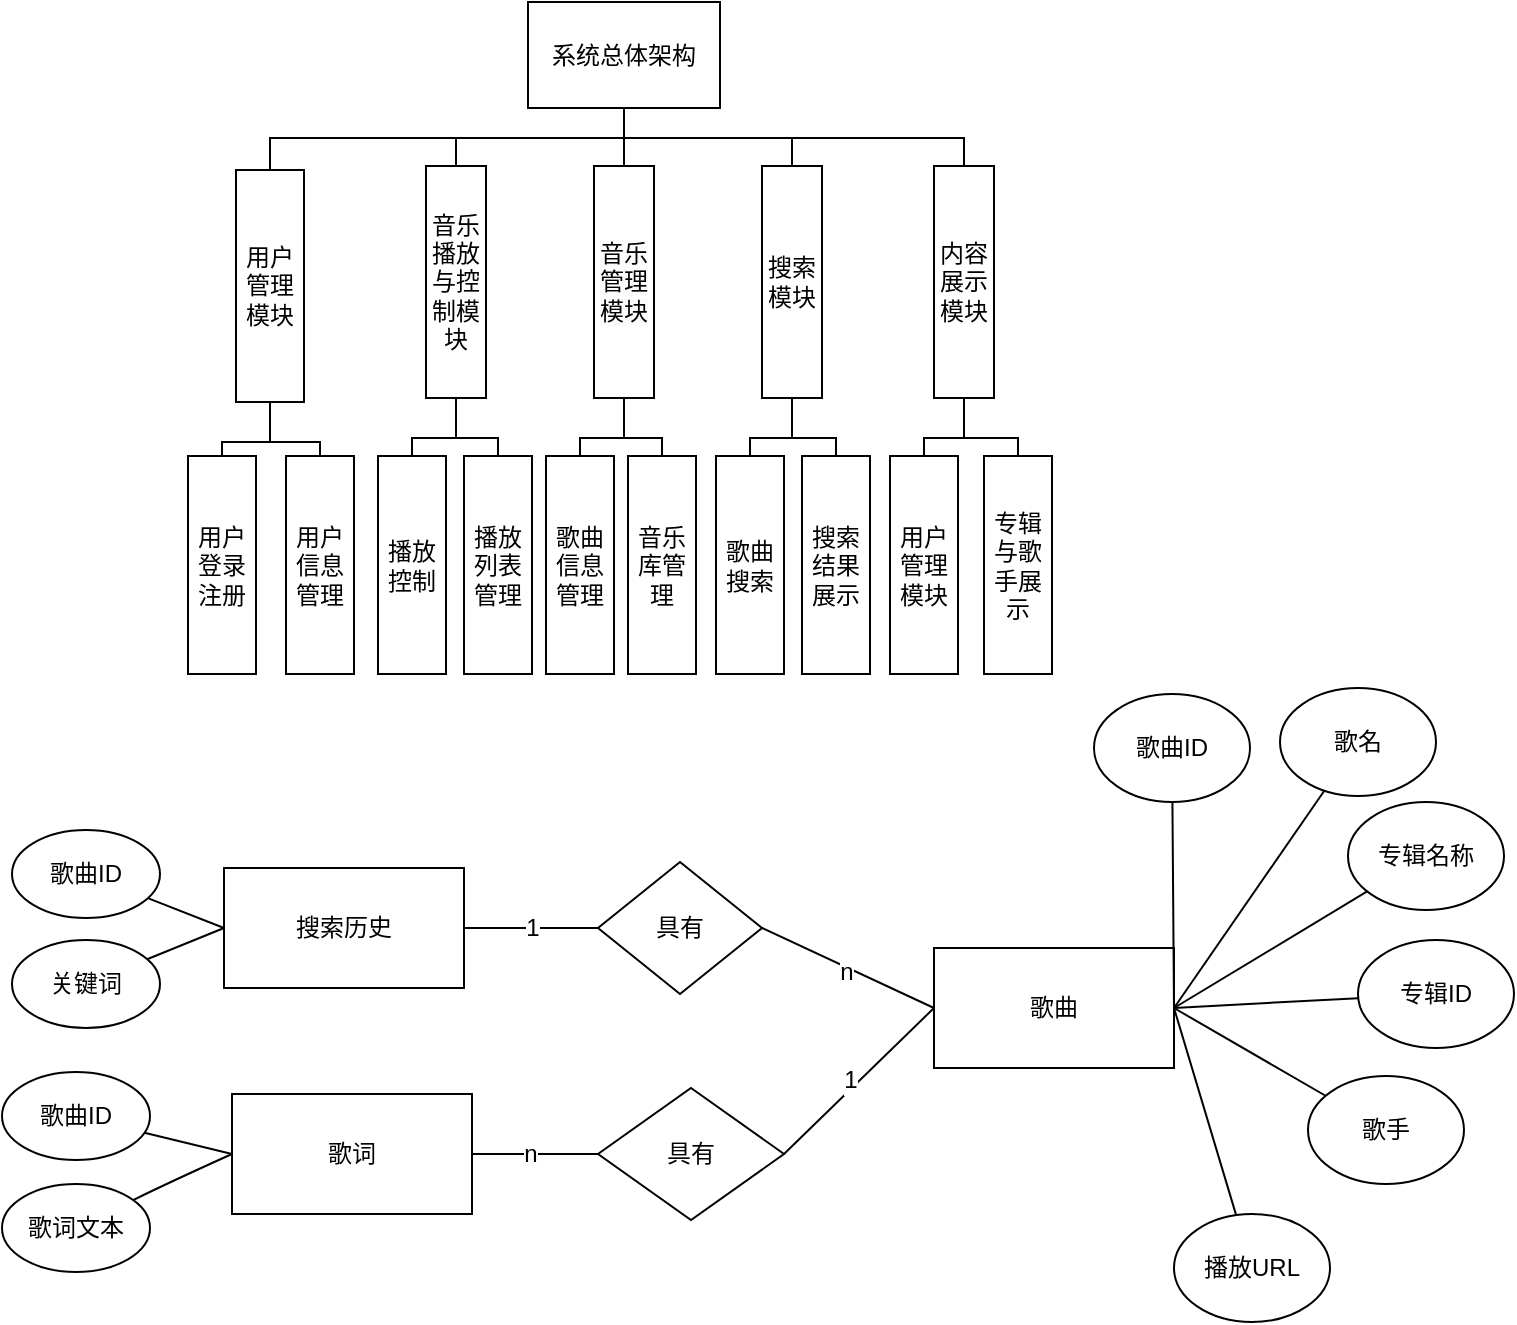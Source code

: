 <mxfile version="25.0.3">
  <diagram name="第 1 页" id="NON8Rd3GJQy8wurd_1fi">
    <mxGraphModel dx="1434" dy="761" grid="0" gridSize="10" guides="1" tooltips="1" connect="1" arrows="1" fold="1" page="1" pageScale="1" pageWidth="827" pageHeight="1169" math="0" shadow="0">
      <root>
        <mxCell id="0" />
        <mxCell id="1" parent="0" />
        <mxCell id="KrSaHH1jqZ6SmSRAGp3e-33" value="" style="edgeStyle=orthogonalEdgeStyle;rounded=0;orthogonalLoop=1;jettySize=auto;html=1;endArrow=none;endFill=0;" edge="1" parent="1" source="JlHSlP3Qjkk1ZIU8IoEL-1" target="KrSaHH1jqZ6SmSRAGp3e-5">
          <mxGeometry relative="1" as="geometry" />
        </mxCell>
        <mxCell id="KrSaHH1jqZ6SmSRAGp3e-34" style="edgeStyle=orthogonalEdgeStyle;rounded=0;orthogonalLoop=1;jettySize=auto;html=1;entryX=0.75;entryY=0;entryDx=0;entryDy=0;endArrow=none;endFill=0;" edge="1" parent="1" source="JlHSlP3Qjkk1ZIU8IoEL-1" target="KrSaHH1jqZ6SmSRAGp3e-4">
          <mxGeometry relative="1" as="geometry">
            <Array as="points">
              <mxPoint x="378" y="428" />
              <mxPoint x="462" y="428" />
              <mxPoint x="462" y="442" />
            </Array>
          </mxGeometry>
        </mxCell>
        <mxCell id="KrSaHH1jqZ6SmSRAGp3e-35" style="edgeStyle=orthogonalEdgeStyle;rounded=0;orthogonalLoop=1;jettySize=auto;html=1;endArrow=none;endFill=0;" edge="1" parent="1" source="JlHSlP3Qjkk1ZIU8IoEL-1" target="KrSaHH1jqZ6SmSRAGp3e-3">
          <mxGeometry relative="1" as="geometry">
            <Array as="points">
              <mxPoint x="378" y="428" />
              <mxPoint x="548" y="428" />
            </Array>
          </mxGeometry>
        </mxCell>
        <mxCell id="KrSaHH1jqZ6SmSRAGp3e-36" style="edgeStyle=orthogonalEdgeStyle;rounded=0;orthogonalLoop=1;jettySize=auto;html=1;endArrow=none;endFill=0;" edge="1" parent="1" source="JlHSlP3Qjkk1ZIU8IoEL-1" target="JlHSlP3Qjkk1ZIU8IoEL-2">
          <mxGeometry relative="1" as="geometry">
            <Array as="points">
              <mxPoint x="378" y="428" />
              <mxPoint x="201" y="428" />
            </Array>
          </mxGeometry>
        </mxCell>
        <mxCell id="KrSaHH1jqZ6SmSRAGp3e-37" style="edgeStyle=orthogonalEdgeStyle;rounded=0;orthogonalLoop=1;jettySize=auto;html=1;entryX=0.5;entryY=0;entryDx=0;entryDy=0;endArrow=none;endFill=0;" edge="1" parent="1" source="JlHSlP3Qjkk1ZIU8IoEL-1" target="JlHSlP3Qjkk1ZIU8IoEL-3">
          <mxGeometry relative="1" as="geometry">
            <Array as="points">
              <mxPoint x="378" y="428" />
              <mxPoint x="294" y="428" />
            </Array>
          </mxGeometry>
        </mxCell>
        <mxCell id="JlHSlP3Qjkk1ZIU8IoEL-1" value="系统总体架构" style="rounded=0;whiteSpace=wrap;html=1;" parent="1" vertex="1">
          <mxGeometry x="330" y="360" width="96" height="53" as="geometry" />
        </mxCell>
        <mxCell id="KrSaHH1jqZ6SmSRAGp3e-20" style="edgeStyle=orthogonalEdgeStyle;rounded=0;orthogonalLoop=1;jettySize=auto;html=1;endArrow=none;endFill=0;" edge="1" parent="1" source="JlHSlP3Qjkk1ZIU8IoEL-2" target="KrSaHH1jqZ6SmSRAGp3e-8">
          <mxGeometry relative="1" as="geometry" />
        </mxCell>
        <mxCell id="KrSaHH1jqZ6SmSRAGp3e-22" style="edgeStyle=orthogonalEdgeStyle;rounded=0;orthogonalLoop=1;jettySize=auto;html=1;endArrow=none;endFill=0;" edge="1" parent="1" source="JlHSlP3Qjkk1ZIU8IoEL-2" target="KrSaHH1jqZ6SmSRAGp3e-16">
          <mxGeometry relative="1" as="geometry" />
        </mxCell>
        <mxCell id="JlHSlP3Qjkk1ZIU8IoEL-2" value="用户管理模块" style="rounded=0;whiteSpace=wrap;html=1;" parent="1" vertex="1">
          <mxGeometry x="184" y="444" width="34" height="116" as="geometry" />
        </mxCell>
        <mxCell id="KrSaHH1jqZ6SmSRAGp3e-23" style="edgeStyle=orthogonalEdgeStyle;rounded=0;orthogonalLoop=1;jettySize=auto;html=1;endArrow=none;endFill=0;" edge="1" parent="1" source="JlHSlP3Qjkk1ZIU8IoEL-3" target="KrSaHH1jqZ6SmSRAGp3e-15">
          <mxGeometry relative="1" as="geometry" />
        </mxCell>
        <mxCell id="KrSaHH1jqZ6SmSRAGp3e-24" style="edgeStyle=orthogonalEdgeStyle;rounded=0;orthogonalLoop=1;jettySize=auto;html=1;endArrow=none;endFill=0;" edge="1" parent="1" source="JlHSlP3Qjkk1ZIU8IoEL-3" target="KrSaHH1jqZ6SmSRAGp3e-13">
          <mxGeometry relative="1" as="geometry" />
        </mxCell>
        <mxCell id="JlHSlP3Qjkk1ZIU8IoEL-3" value="音乐播放与控制模块" style="rounded=0;whiteSpace=wrap;html=1;" parent="1" vertex="1">
          <mxGeometry x="279" y="442" width="30" height="116" as="geometry" />
        </mxCell>
        <mxCell id="HEx5SXNPePb9ONco8xdm-11" value="" style="edgeStyle=none;curved=1;rounded=0;orthogonalLoop=1;jettySize=auto;html=1;fontSize=12;startSize=8;endSize=8;endArrow=none;endFill=0;" parent="1" source="HEx5SXNPePb9ONco8xdm-2" target="HEx5SXNPePb9ONco8xdm-10" edge="1">
          <mxGeometry relative="1" as="geometry" />
        </mxCell>
        <mxCell id="HEx5SXNPePb9ONco8xdm-13" value="1" style="edgeLabel;html=1;align=center;verticalAlign=middle;resizable=0;points=[];fontSize=12;" parent="HEx5SXNPePb9ONco8xdm-11" vertex="1" connectable="0">
          <mxGeometry x="0.449" relative="1" as="geometry">
            <mxPoint x="-15" as="offset" />
          </mxGeometry>
        </mxCell>
        <mxCell id="HEx5SXNPePb9ONco8xdm-2" value="搜索历史" style="rounded=0;whiteSpace=wrap;html=1;" parent="1" vertex="1">
          <mxGeometry x="178" y="793" width="120" height="60" as="geometry" />
        </mxCell>
        <mxCell id="HEx5SXNPePb9ONco8xdm-3" value="歌曲" style="rounded=0;whiteSpace=wrap;html=1;" parent="1" vertex="1">
          <mxGeometry x="533" y="833" width="120" height="60" as="geometry" />
        </mxCell>
        <mxCell id="HEx5SXNPePb9ONco8xdm-5" value="歌词" style="rounded=0;whiteSpace=wrap;html=1;" parent="1" vertex="1">
          <mxGeometry x="182" y="906" width="120" height="60" as="geometry" />
        </mxCell>
        <mxCell id="HEx5SXNPePb9ONco8xdm-9" style="edgeStyle=none;curved=1;rounded=0;orthogonalLoop=1;jettySize=auto;html=1;entryX=0;entryY=0.5;entryDx=0;entryDy=0;fontSize=12;startSize=8;endSize=8;endArrow=none;endFill=0;" parent="1" source="HEx5SXNPePb9ONco8xdm-6" target="HEx5SXNPePb9ONco8xdm-2" edge="1">
          <mxGeometry relative="1" as="geometry" />
        </mxCell>
        <mxCell id="HEx5SXNPePb9ONco8xdm-6" value="歌曲ID" style="ellipse;whiteSpace=wrap;html=1;" parent="1" vertex="1">
          <mxGeometry x="72" y="774" width="74" height="44" as="geometry" />
        </mxCell>
        <mxCell id="HEx5SXNPePb9ONco8xdm-8" style="edgeStyle=none;curved=1;rounded=0;orthogonalLoop=1;jettySize=auto;html=1;entryX=0;entryY=0.5;entryDx=0;entryDy=0;fontSize=12;startSize=8;endSize=8;endArrow=none;endFill=0;" parent="1" source="HEx5SXNPePb9ONco8xdm-7" target="HEx5SXNPePb9ONco8xdm-2" edge="1">
          <mxGeometry relative="1" as="geometry" />
        </mxCell>
        <mxCell id="HEx5SXNPePb9ONco8xdm-7" value="关键词" style="ellipse;whiteSpace=wrap;html=1;" parent="1" vertex="1">
          <mxGeometry x="72" y="829" width="74" height="44" as="geometry" />
        </mxCell>
        <mxCell id="HEx5SXNPePb9ONco8xdm-43" style="edgeStyle=none;curved=1;rounded=0;orthogonalLoop=1;jettySize=auto;html=1;entryX=0;entryY=0.5;entryDx=0;entryDy=0;fontSize=12;startSize=8;endSize=8;endArrow=none;endFill=0;exitX=1;exitY=0.5;exitDx=0;exitDy=0;" parent="1" source="HEx5SXNPePb9ONco8xdm-10" target="HEx5SXNPePb9ONco8xdm-3" edge="1">
          <mxGeometry relative="1" as="geometry" />
        </mxCell>
        <mxCell id="HEx5SXNPePb9ONco8xdm-44" value="n" style="edgeLabel;html=1;align=center;verticalAlign=middle;resizable=0;points=[];fontSize=12;" parent="HEx5SXNPePb9ONco8xdm-43" vertex="1" connectable="0">
          <mxGeometry x="0.005" y="-2" relative="1" as="geometry">
            <mxPoint as="offset" />
          </mxGeometry>
        </mxCell>
        <mxCell id="HEx5SXNPePb9ONco8xdm-10" value="具有" style="rhombus;whiteSpace=wrap;html=1;" parent="1" vertex="1">
          <mxGeometry x="365" y="790" width="82" height="66" as="geometry" />
        </mxCell>
        <mxCell id="HEx5SXNPePb9ONco8xdm-51" style="edgeStyle=none;curved=1;rounded=0;orthogonalLoop=1;jettySize=auto;html=1;entryX=1;entryY=0.5;entryDx=0;entryDy=0;fontSize=12;startSize=8;endSize=8;endArrow=none;endFill=0;" parent="1" source="HEx5SXNPePb9ONco8xdm-15" target="HEx5SXNPePb9ONco8xdm-3" edge="1">
          <mxGeometry relative="1" as="geometry" />
        </mxCell>
        <mxCell id="HEx5SXNPePb9ONco8xdm-15" value="歌曲ID" style="ellipse;whiteSpace=wrap;html=1;" parent="1" vertex="1">
          <mxGeometry x="613" y="706" width="78" height="54" as="geometry" />
        </mxCell>
        <mxCell id="HEx5SXNPePb9ONco8xdm-52" style="edgeStyle=none;curved=1;rounded=0;orthogonalLoop=1;jettySize=auto;html=1;entryX=1;entryY=0.5;entryDx=0;entryDy=0;fontSize=12;startSize=8;endSize=8;endArrow=none;endFill=0;" parent="1" source="HEx5SXNPePb9ONco8xdm-16" target="HEx5SXNPePb9ONco8xdm-3" edge="1">
          <mxGeometry relative="1" as="geometry" />
        </mxCell>
        <mxCell id="HEx5SXNPePb9ONco8xdm-16" value="歌名" style="ellipse;whiteSpace=wrap;html=1;" parent="1" vertex="1">
          <mxGeometry x="706" y="703" width="78" height="54" as="geometry" />
        </mxCell>
        <mxCell id="HEx5SXNPePb9ONco8xdm-53" style="edgeStyle=none;curved=1;rounded=0;orthogonalLoop=1;jettySize=auto;html=1;entryX=1;entryY=0.5;entryDx=0;entryDy=0;fontSize=12;startSize=8;endSize=8;endArrow=none;endFill=0;" parent="1" source="HEx5SXNPePb9ONco8xdm-17" target="HEx5SXNPePb9ONco8xdm-3" edge="1">
          <mxGeometry relative="1" as="geometry" />
        </mxCell>
        <mxCell id="HEx5SXNPePb9ONco8xdm-17" value="专辑名称" style="ellipse;whiteSpace=wrap;html=1;" parent="1" vertex="1">
          <mxGeometry x="740" y="760" width="78" height="54" as="geometry" />
        </mxCell>
        <mxCell id="HEx5SXNPePb9ONco8xdm-54" style="edgeStyle=none;curved=1;rounded=0;orthogonalLoop=1;jettySize=auto;html=1;entryX=1;entryY=0.5;entryDx=0;entryDy=0;fontSize=12;startSize=8;endSize=8;endArrow=none;endFill=0;" parent="1" source="HEx5SXNPePb9ONco8xdm-18" target="HEx5SXNPePb9ONco8xdm-3" edge="1">
          <mxGeometry relative="1" as="geometry" />
        </mxCell>
        <mxCell id="HEx5SXNPePb9ONco8xdm-18" value="专辑ID" style="ellipse;whiteSpace=wrap;html=1;" parent="1" vertex="1">
          <mxGeometry x="745" y="829" width="78" height="54" as="geometry" />
        </mxCell>
        <mxCell id="HEx5SXNPePb9ONco8xdm-55" style="edgeStyle=none;curved=1;rounded=0;orthogonalLoop=1;jettySize=auto;html=1;entryX=1;entryY=0.5;entryDx=0;entryDy=0;fontSize=12;startSize=8;endSize=8;endArrow=none;endFill=0;" parent="1" target="HEx5SXNPePb9ONco8xdm-3" edge="1">
          <mxGeometry relative="1" as="geometry">
            <mxPoint x="729" y="907" as="sourcePoint" />
          </mxGeometry>
        </mxCell>
        <mxCell id="HEx5SXNPePb9ONco8xdm-20" value="歌手" style="ellipse;whiteSpace=wrap;html=1;" parent="1" vertex="1">
          <mxGeometry x="720" y="897" width="78" height="54" as="geometry" />
        </mxCell>
        <mxCell id="HEx5SXNPePb9ONco8xdm-56" style="edgeStyle=none;curved=1;rounded=0;orthogonalLoop=1;jettySize=auto;html=1;entryX=1;entryY=0.5;entryDx=0;entryDy=0;fontSize=12;startSize=8;endSize=8;endArrow=none;endFill=0;" parent="1" source="HEx5SXNPePb9ONco8xdm-21" target="HEx5SXNPePb9ONco8xdm-3" edge="1">
          <mxGeometry relative="1" as="geometry" />
        </mxCell>
        <mxCell id="HEx5SXNPePb9ONco8xdm-21" value="播放URL" style="ellipse;whiteSpace=wrap;html=1;" parent="1" vertex="1">
          <mxGeometry x="653" y="966" width="78" height="54" as="geometry" />
        </mxCell>
        <mxCell id="HEx5SXNPePb9ONco8xdm-31" style="edgeStyle=none;curved=1;rounded=0;orthogonalLoop=1;jettySize=auto;html=1;entryX=1;entryY=0.5;entryDx=0;entryDy=0;fontSize=12;startSize=8;endSize=8;endArrow=none;endFill=0;" parent="1" source="HEx5SXNPePb9ONco8xdm-29" target="HEx5SXNPePb9ONco8xdm-5" edge="1">
          <mxGeometry relative="1" as="geometry" />
        </mxCell>
        <mxCell id="HEx5SXNPePb9ONco8xdm-34" value="n" style="edgeLabel;html=1;align=center;verticalAlign=middle;resizable=0;points=[];fontSize=12;" parent="HEx5SXNPePb9ONco8xdm-31" vertex="1" connectable="0">
          <mxGeometry x="0.088" relative="1" as="geometry">
            <mxPoint as="offset" />
          </mxGeometry>
        </mxCell>
        <mxCell id="HEx5SXNPePb9ONco8xdm-41" style="edgeStyle=none;curved=1;rounded=0;orthogonalLoop=1;jettySize=auto;html=1;entryX=0;entryY=0.5;entryDx=0;entryDy=0;fontSize=12;startSize=8;endSize=8;endArrow=none;endFill=0;exitX=1;exitY=0.5;exitDx=0;exitDy=0;" parent="1" source="HEx5SXNPePb9ONco8xdm-29" target="HEx5SXNPePb9ONco8xdm-3" edge="1">
          <mxGeometry relative="1" as="geometry" />
        </mxCell>
        <mxCell id="HEx5SXNPePb9ONco8xdm-45" value="1" style="edgeLabel;html=1;align=center;verticalAlign=middle;resizable=0;points=[];fontSize=12;" parent="HEx5SXNPePb9ONco8xdm-41" vertex="1" connectable="0">
          <mxGeometry x="-0.044" y="4" relative="1" as="geometry">
            <mxPoint as="offset" />
          </mxGeometry>
        </mxCell>
        <mxCell id="HEx5SXNPePb9ONco8xdm-29" value="具有" style="rhombus;whiteSpace=wrap;html=1;" parent="1" vertex="1">
          <mxGeometry x="365" y="903" width="93" height="66" as="geometry" />
        </mxCell>
        <mxCell id="HEx5SXNPePb9ONco8xdm-39" style="edgeStyle=none;curved=1;rounded=0;orthogonalLoop=1;jettySize=auto;html=1;entryX=0;entryY=0.5;entryDx=0;entryDy=0;fontSize=12;startSize=8;endSize=8;endArrow=none;endFill=0;" parent="1" source="HEx5SXNPePb9ONco8xdm-35" target="HEx5SXNPePb9ONco8xdm-5" edge="1">
          <mxGeometry relative="1" as="geometry" />
        </mxCell>
        <mxCell id="HEx5SXNPePb9ONco8xdm-35" value="歌曲ID" style="ellipse;whiteSpace=wrap;html=1;" parent="1" vertex="1">
          <mxGeometry x="67" y="895" width="74" height="44" as="geometry" />
        </mxCell>
        <mxCell id="HEx5SXNPePb9ONco8xdm-40" style="edgeStyle=none;curved=1;rounded=0;orthogonalLoop=1;jettySize=auto;html=1;entryX=0;entryY=0.5;entryDx=0;entryDy=0;fontSize=12;startSize=8;endSize=8;endArrow=none;endFill=0;" parent="1" source="HEx5SXNPePb9ONco8xdm-36" target="HEx5SXNPePb9ONco8xdm-5" edge="1">
          <mxGeometry relative="1" as="geometry">
            <Array as="points">
              <mxPoint x="151" y="950" />
            </Array>
          </mxGeometry>
        </mxCell>
        <mxCell id="HEx5SXNPePb9ONco8xdm-36" value="歌词文本" style="ellipse;whiteSpace=wrap;html=1;" parent="1" vertex="1">
          <mxGeometry x="67" y="951" width="74" height="44" as="geometry" />
        </mxCell>
        <mxCell id="HEx5SXNPePb9ONco8xdm-46" style="edgeStyle=none;curved=1;rounded=0;orthogonalLoop=1;jettySize=auto;html=1;exitX=0;exitY=0;exitDx=0;exitDy=0;fontSize=12;startSize=8;endSize=8;" parent="1" source="HEx5SXNPePb9ONco8xdm-15" target="HEx5SXNPePb9ONco8xdm-15" edge="1">
          <mxGeometry relative="1" as="geometry" />
        </mxCell>
        <mxCell id="HEx5SXNPePb9ONco8xdm-47" style="edgeStyle=none;curved=1;rounded=0;orthogonalLoop=1;jettySize=auto;html=1;exitX=0;exitY=0;exitDx=0;exitDy=0;fontSize=12;startSize=8;endSize=8;" parent="1" source="HEx5SXNPePb9ONco8xdm-21" target="HEx5SXNPePb9ONco8xdm-21" edge="1">
          <mxGeometry relative="1" as="geometry" />
        </mxCell>
        <mxCell id="HEx5SXNPePb9ONco8xdm-48" style="edgeStyle=none;curved=1;rounded=0;orthogonalLoop=1;jettySize=auto;html=1;exitX=0.5;exitY=0;exitDx=0;exitDy=0;fontSize=12;startSize=8;endSize=8;" parent="1" source="HEx5SXNPePb9ONco8xdm-20" target="HEx5SXNPePb9ONco8xdm-20" edge="1">
          <mxGeometry relative="1" as="geometry" />
        </mxCell>
        <mxCell id="HEx5SXNPePb9ONco8xdm-49" style="edgeStyle=none;curved=1;rounded=0;orthogonalLoop=1;jettySize=auto;html=1;exitX=0.5;exitY=0;exitDx=0;exitDy=0;fontSize=12;startSize=8;endSize=8;" parent="1" source="HEx5SXNPePb9ONco8xdm-18" target="HEx5SXNPePb9ONco8xdm-18" edge="1">
          <mxGeometry relative="1" as="geometry" />
        </mxCell>
        <mxCell id="HEx5SXNPePb9ONco8xdm-50" style="edgeStyle=none;curved=1;rounded=0;orthogonalLoop=1;jettySize=auto;html=1;exitX=0.5;exitY=0;exitDx=0;exitDy=0;fontSize=12;startSize=8;endSize=8;" parent="1" source="HEx5SXNPePb9ONco8xdm-16" target="HEx5SXNPePb9ONco8xdm-16" edge="1">
          <mxGeometry relative="1" as="geometry" />
        </mxCell>
        <mxCell id="KrSaHH1jqZ6SmSRAGp3e-29" style="edgeStyle=orthogonalEdgeStyle;rounded=0;orthogonalLoop=1;jettySize=auto;html=1;endArrow=none;endFill=0;" edge="1" parent="1" source="KrSaHH1jqZ6SmSRAGp3e-3" target="KrSaHH1jqZ6SmSRAGp3e-12">
          <mxGeometry relative="1" as="geometry" />
        </mxCell>
        <mxCell id="KrSaHH1jqZ6SmSRAGp3e-31" style="edgeStyle=orthogonalEdgeStyle;rounded=0;orthogonalLoop=1;jettySize=auto;html=1;endArrow=none;endFill=0;" edge="1" parent="1" source="KrSaHH1jqZ6SmSRAGp3e-3" target="KrSaHH1jqZ6SmSRAGp3e-17">
          <mxGeometry relative="1" as="geometry" />
        </mxCell>
        <mxCell id="KrSaHH1jqZ6SmSRAGp3e-3" value="内容展示模块" style="rounded=0;whiteSpace=wrap;html=1;" vertex="1" parent="1">
          <mxGeometry x="533" y="442" width="30" height="116" as="geometry" />
        </mxCell>
        <mxCell id="KrSaHH1jqZ6SmSRAGp3e-27" style="edgeStyle=orthogonalEdgeStyle;rounded=0;orthogonalLoop=1;jettySize=auto;html=1;endArrow=none;endFill=0;" edge="1" parent="1" source="KrSaHH1jqZ6SmSRAGp3e-4" target="KrSaHH1jqZ6SmSRAGp3e-9">
          <mxGeometry relative="1" as="geometry" />
        </mxCell>
        <mxCell id="KrSaHH1jqZ6SmSRAGp3e-28" style="edgeStyle=orthogonalEdgeStyle;rounded=0;orthogonalLoop=1;jettySize=auto;html=1;endArrow=none;endFill=0;" edge="1" parent="1" source="KrSaHH1jqZ6SmSRAGp3e-4" target="KrSaHH1jqZ6SmSRAGp3e-11">
          <mxGeometry relative="1" as="geometry" />
        </mxCell>
        <mxCell id="KrSaHH1jqZ6SmSRAGp3e-4" value="搜索模块" style="rounded=0;whiteSpace=wrap;html=1;" vertex="1" parent="1">
          <mxGeometry x="447" y="442" width="30" height="116" as="geometry" />
        </mxCell>
        <mxCell id="KrSaHH1jqZ6SmSRAGp3e-25" style="edgeStyle=orthogonalEdgeStyle;rounded=0;orthogonalLoop=1;jettySize=auto;html=1;endArrow=none;endFill=0;" edge="1" parent="1" source="KrSaHH1jqZ6SmSRAGp3e-5" target="KrSaHH1jqZ6SmSRAGp3e-14">
          <mxGeometry relative="1" as="geometry" />
        </mxCell>
        <mxCell id="KrSaHH1jqZ6SmSRAGp3e-26" style="edgeStyle=orthogonalEdgeStyle;rounded=0;orthogonalLoop=1;jettySize=auto;html=1;endArrow=none;endFill=0;" edge="1" parent="1" source="KrSaHH1jqZ6SmSRAGp3e-5" target="KrSaHH1jqZ6SmSRAGp3e-10">
          <mxGeometry relative="1" as="geometry" />
        </mxCell>
        <mxCell id="KrSaHH1jqZ6SmSRAGp3e-5" value="&lt;meta charset=&quot;utf-8&quot;&gt;&lt;span style=&quot;color: rgb(0, 0, 0); font-family: Helvetica; font-size: 12px; font-style: normal; font-variant-ligatures: normal; font-variant-caps: normal; font-weight: 400; letter-spacing: normal; orphans: 2; text-align: center; text-indent: 0px; text-transform: none; widows: 2; word-spacing: 0px; -webkit-text-stroke-width: 0px; white-space: normal; background-color: rgb(251, 251, 251); text-decoration-thickness: initial; text-decoration-style: initial; text-decoration-color: initial; display: inline !important; float: none;&quot;&gt;音乐管理模块&lt;/span&gt;" style="rounded=0;whiteSpace=wrap;html=1;" vertex="1" parent="1">
          <mxGeometry x="363" y="442" width="30" height="116" as="geometry" />
        </mxCell>
        <mxCell id="KrSaHH1jqZ6SmSRAGp3e-8" value="用户登录注册" style="rounded=0;whiteSpace=wrap;html=1;" vertex="1" parent="1">
          <mxGeometry x="160" y="587" width="34" height="109" as="geometry" />
        </mxCell>
        <mxCell id="KrSaHH1jqZ6SmSRAGp3e-9" value="歌曲搜索" style="rounded=0;whiteSpace=wrap;html=1;" vertex="1" parent="1">
          <mxGeometry x="424" y="587" width="34" height="109" as="geometry" />
        </mxCell>
        <mxCell id="KrSaHH1jqZ6SmSRAGp3e-10" value="音乐库管理" style="rounded=0;whiteSpace=wrap;html=1;" vertex="1" parent="1">
          <mxGeometry x="380" y="587" width="34" height="109" as="geometry" />
        </mxCell>
        <mxCell id="KrSaHH1jqZ6SmSRAGp3e-11" value="搜索结果展示" style="rounded=0;whiteSpace=wrap;html=1;" vertex="1" parent="1">
          <mxGeometry x="467" y="587" width="34" height="109" as="geometry" />
        </mxCell>
        <mxCell id="KrSaHH1jqZ6SmSRAGp3e-12" value="用户管理模块" style="rounded=0;whiteSpace=wrap;html=1;" vertex="1" parent="1">
          <mxGeometry x="511" y="587" width="34" height="109" as="geometry" />
        </mxCell>
        <mxCell id="KrSaHH1jqZ6SmSRAGp3e-13" value="播放列表管理" style="rounded=0;whiteSpace=wrap;html=1;" vertex="1" parent="1">
          <mxGeometry x="298" y="587" width="34" height="109" as="geometry" />
        </mxCell>
        <mxCell id="KrSaHH1jqZ6SmSRAGp3e-14" value="歌曲信息管理" style="rounded=0;whiteSpace=wrap;html=1;" vertex="1" parent="1">
          <mxGeometry x="339" y="587" width="34" height="109" as="geometry" />
        </mxCell>
        <mxCell id="KrSaHH1jqZ6SmSRAGp3e-15" value="播放控制" style="rounded=0;whiteSpace=wrap;html=1;" vertex="1" parent="1">
          <mxGeometry x="255" y="587" width="34" height="109" as="geometry" />
        </mxCell>
        <mxCell id="KrSaHH1jqZ6SmSRAGp3e-16" value="用户信息管理" style="rounded=0;whiteSpace=wrap;html=1;" vertex="1" parent="1">
          <mxGeometry x="209" y="587" width="34" height="109" as="geometry" />
        </mxCell>
        <mxCell id="KrSaHH1jqZ6SmSRAGp3e-17" value="专辑与歌手展示" style="rounded=0;whiteSpace=wrap;html=1;" vertex="1" parent="1">
          <mxGeometry x="558" y="587" width="34" height="109" as="geometry" />
        </mxCell>
      </root>
    </mxGraphModel>
  </diagram>
</mxfile>
